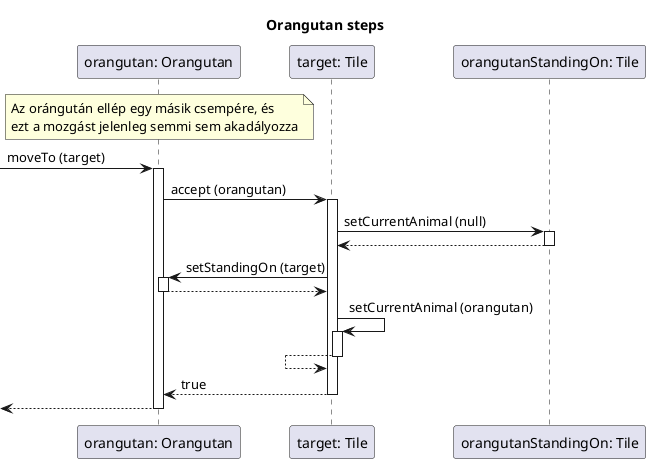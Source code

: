 @startuml

title Orangutan steps

participant "orangutan: Orangutan" as orangutan
participant "target: Tile" as target
participant "orangutanStandingOn: Tile" as orangutanStandingOn

note over orangutan
    Az orángután ellép egy másik csempére, és
    ezt a mozgást jelenleg semmi sem akadályozza
end note

[-> orangutan : moveTo (target)
activate orangutan

orangutan -> target ++ : accept (orangutan)

target -> orangutanStandingOn ++ : setCurrentAnimal (null)
target <-- orangutanStandingOn --

target -> orangutan ++ : setStandingOn (target)
target <-- orangutan --

target -> target ++ : setCurrentAnimal (orangutan)
target <-- target --

orangutan <-- target -- : true

[<-- orangutan
deactivate orangutan

@enduml